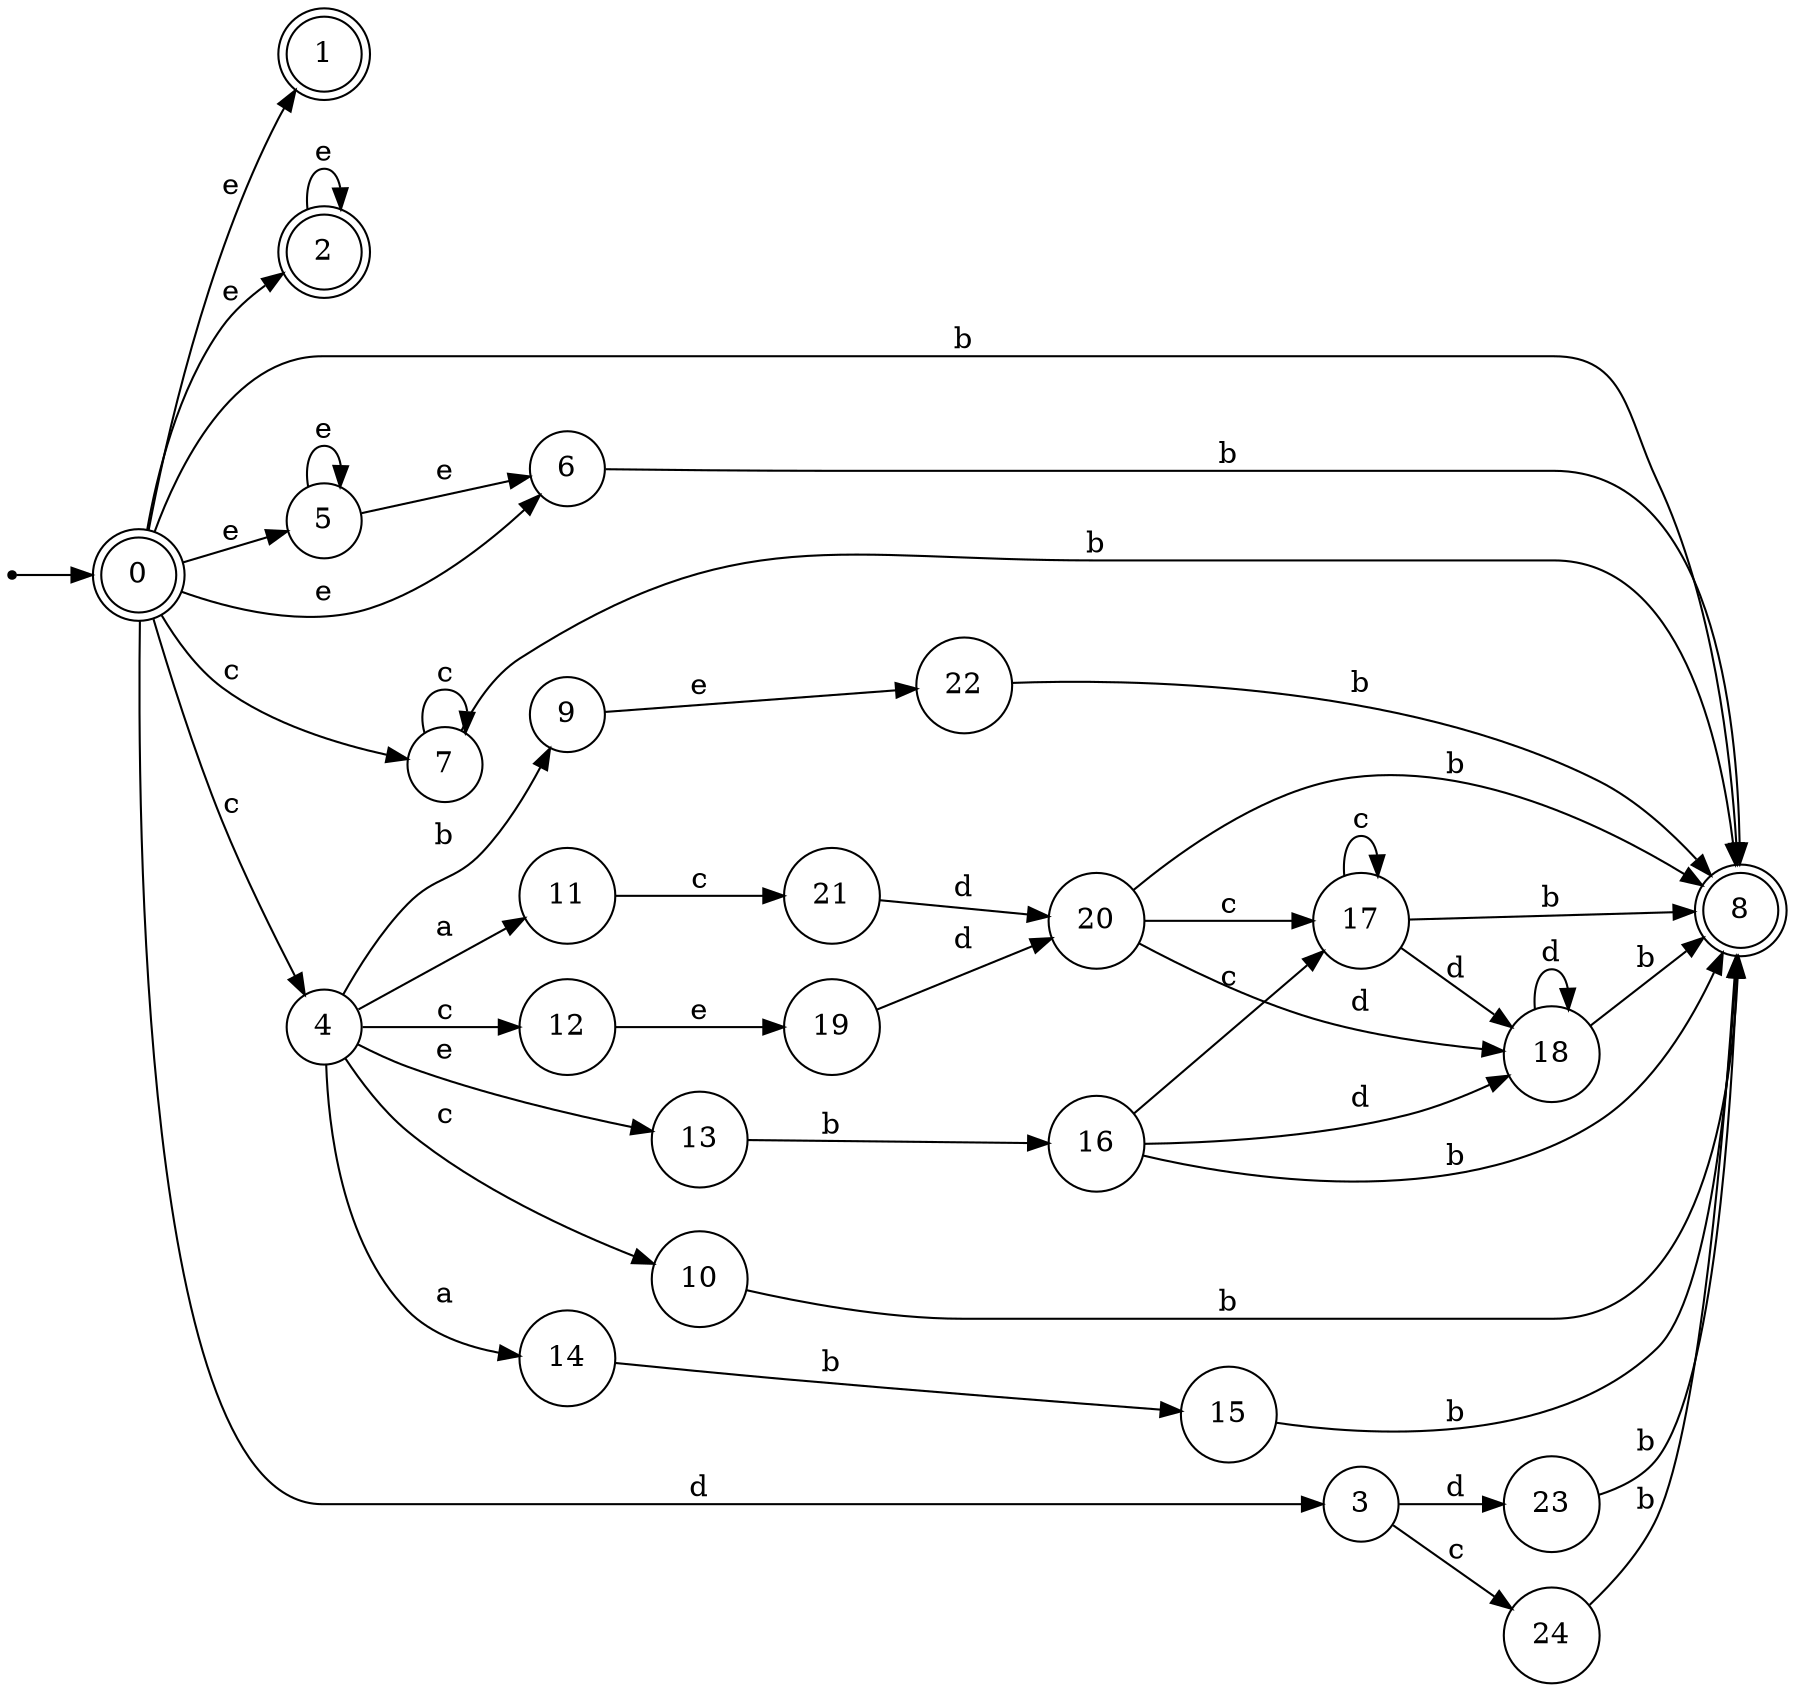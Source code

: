 digraph finite_state_machine {
rankdir=LR;
size="20,20";
node [shape = point]; "dummy0"
node [shape = doublecircle]; "0";"dummy0" -> "0";
node [shape = doublecircle]; "1";node [shape = doublecircle]; "2";node [shape = circle]; "3";
node [shape = circle]; "4";
node [shape = circle]; "5";
node [shape = circle]; "6";
node [shape = circle]; "7";
node [shape = doublecircle]; "8";node [shape = circle]; "9";
node [shape = circle]; "10";
node [shape = circle]; "11";
node [shape = circle]; "12";
node [shape = circle]; "13";
node [shape = circle]; "14";
node [shape = circle]; "15";
node [shape = circle]; "16";
node [shape = circle]; "17";
node [shape = circle]; "18";
node [shape = circle]; "19";
node [shape = circle]; "20";
node [shape = circle]; "21";
node [shape = circle]; "22";
node [shape = circle]; "23";
node [shape = circle]; "24";
"0" -> "1" [label = "e"];
 "0" -> "2" [label = "e"];
 "0" -> "5" [label = "e"];
 "0" -> "6" [label = "e"];
 "0" -> "3" [label = "d"];
 "0" -> "4" [label = "c"];
 "0" -> "7" [label = "c"];
 "0" -> "8" [label = "b"];
 "7" -> "7" [label = "c"];
 "7" -> "8" [label = "b"];
 "6" -> "8" [label = "b"];
 "5" -> "5" [label = "e"];
 "5" -> "6" [label = "e"];
 "4" -> "9" [label = "b"];
 "4" -> "10" [label = "c"];
 "4" -> "12" [label = "c"];
 "4" -> "11" [label = "a"];
 "4" -> "14" [label = "a"];
 "4" -> "13" [label = "e"];
 "14" -> "15" [label = "b"];
 "15" -> "8" [label = "b"];
 "13" -> "16" [label = "b"];
 "16" -> "17" [label = "c"];
 "16" -> "18" [label = "d"];
 "16" -> "8" [label = "b"];
 "18" -> "18" [label = "d"];
 "18" -> "8" [label = "b"];
 "17" -> "17" [label = "c"];
 "17" -> "18" [label = "d"];
 "17" -> "8" [label = "b"];
 "12" -> "19" [label = "e"];
 "19" -> "20" [label = "d"];
 "20" -> "17" [label = "c"];
 "20" -> "18" [label = "d"];
 "20" -> "8" [label = "b"];
 "11" -> "21" [label = "c"];
 "21" -> "20" [label = "d"];
 "10" -> "8" [label = "b"];
 "9" -> "22" [label = "e"];
 "22" -> "8" [label = "b"];
 "3" -> "23" [label = "d"];
 "3" -> "24" [label = "c"];
 "24" -> "8" [label = "b"];
 "23" -> "8" [label = "b"];
 "2" -> "2" [label = "e"];
 }
